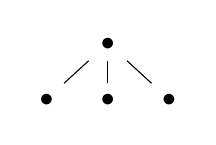 \begin{tikzcd}[row sep=0.3cm, column sep = 0.3cm]
&\bullet &\\
\bullet \arrow[dash,ur] &\bullet \arrow[dash,u] &\bullet \arrow[dash,ul]
\end{tikzcd}